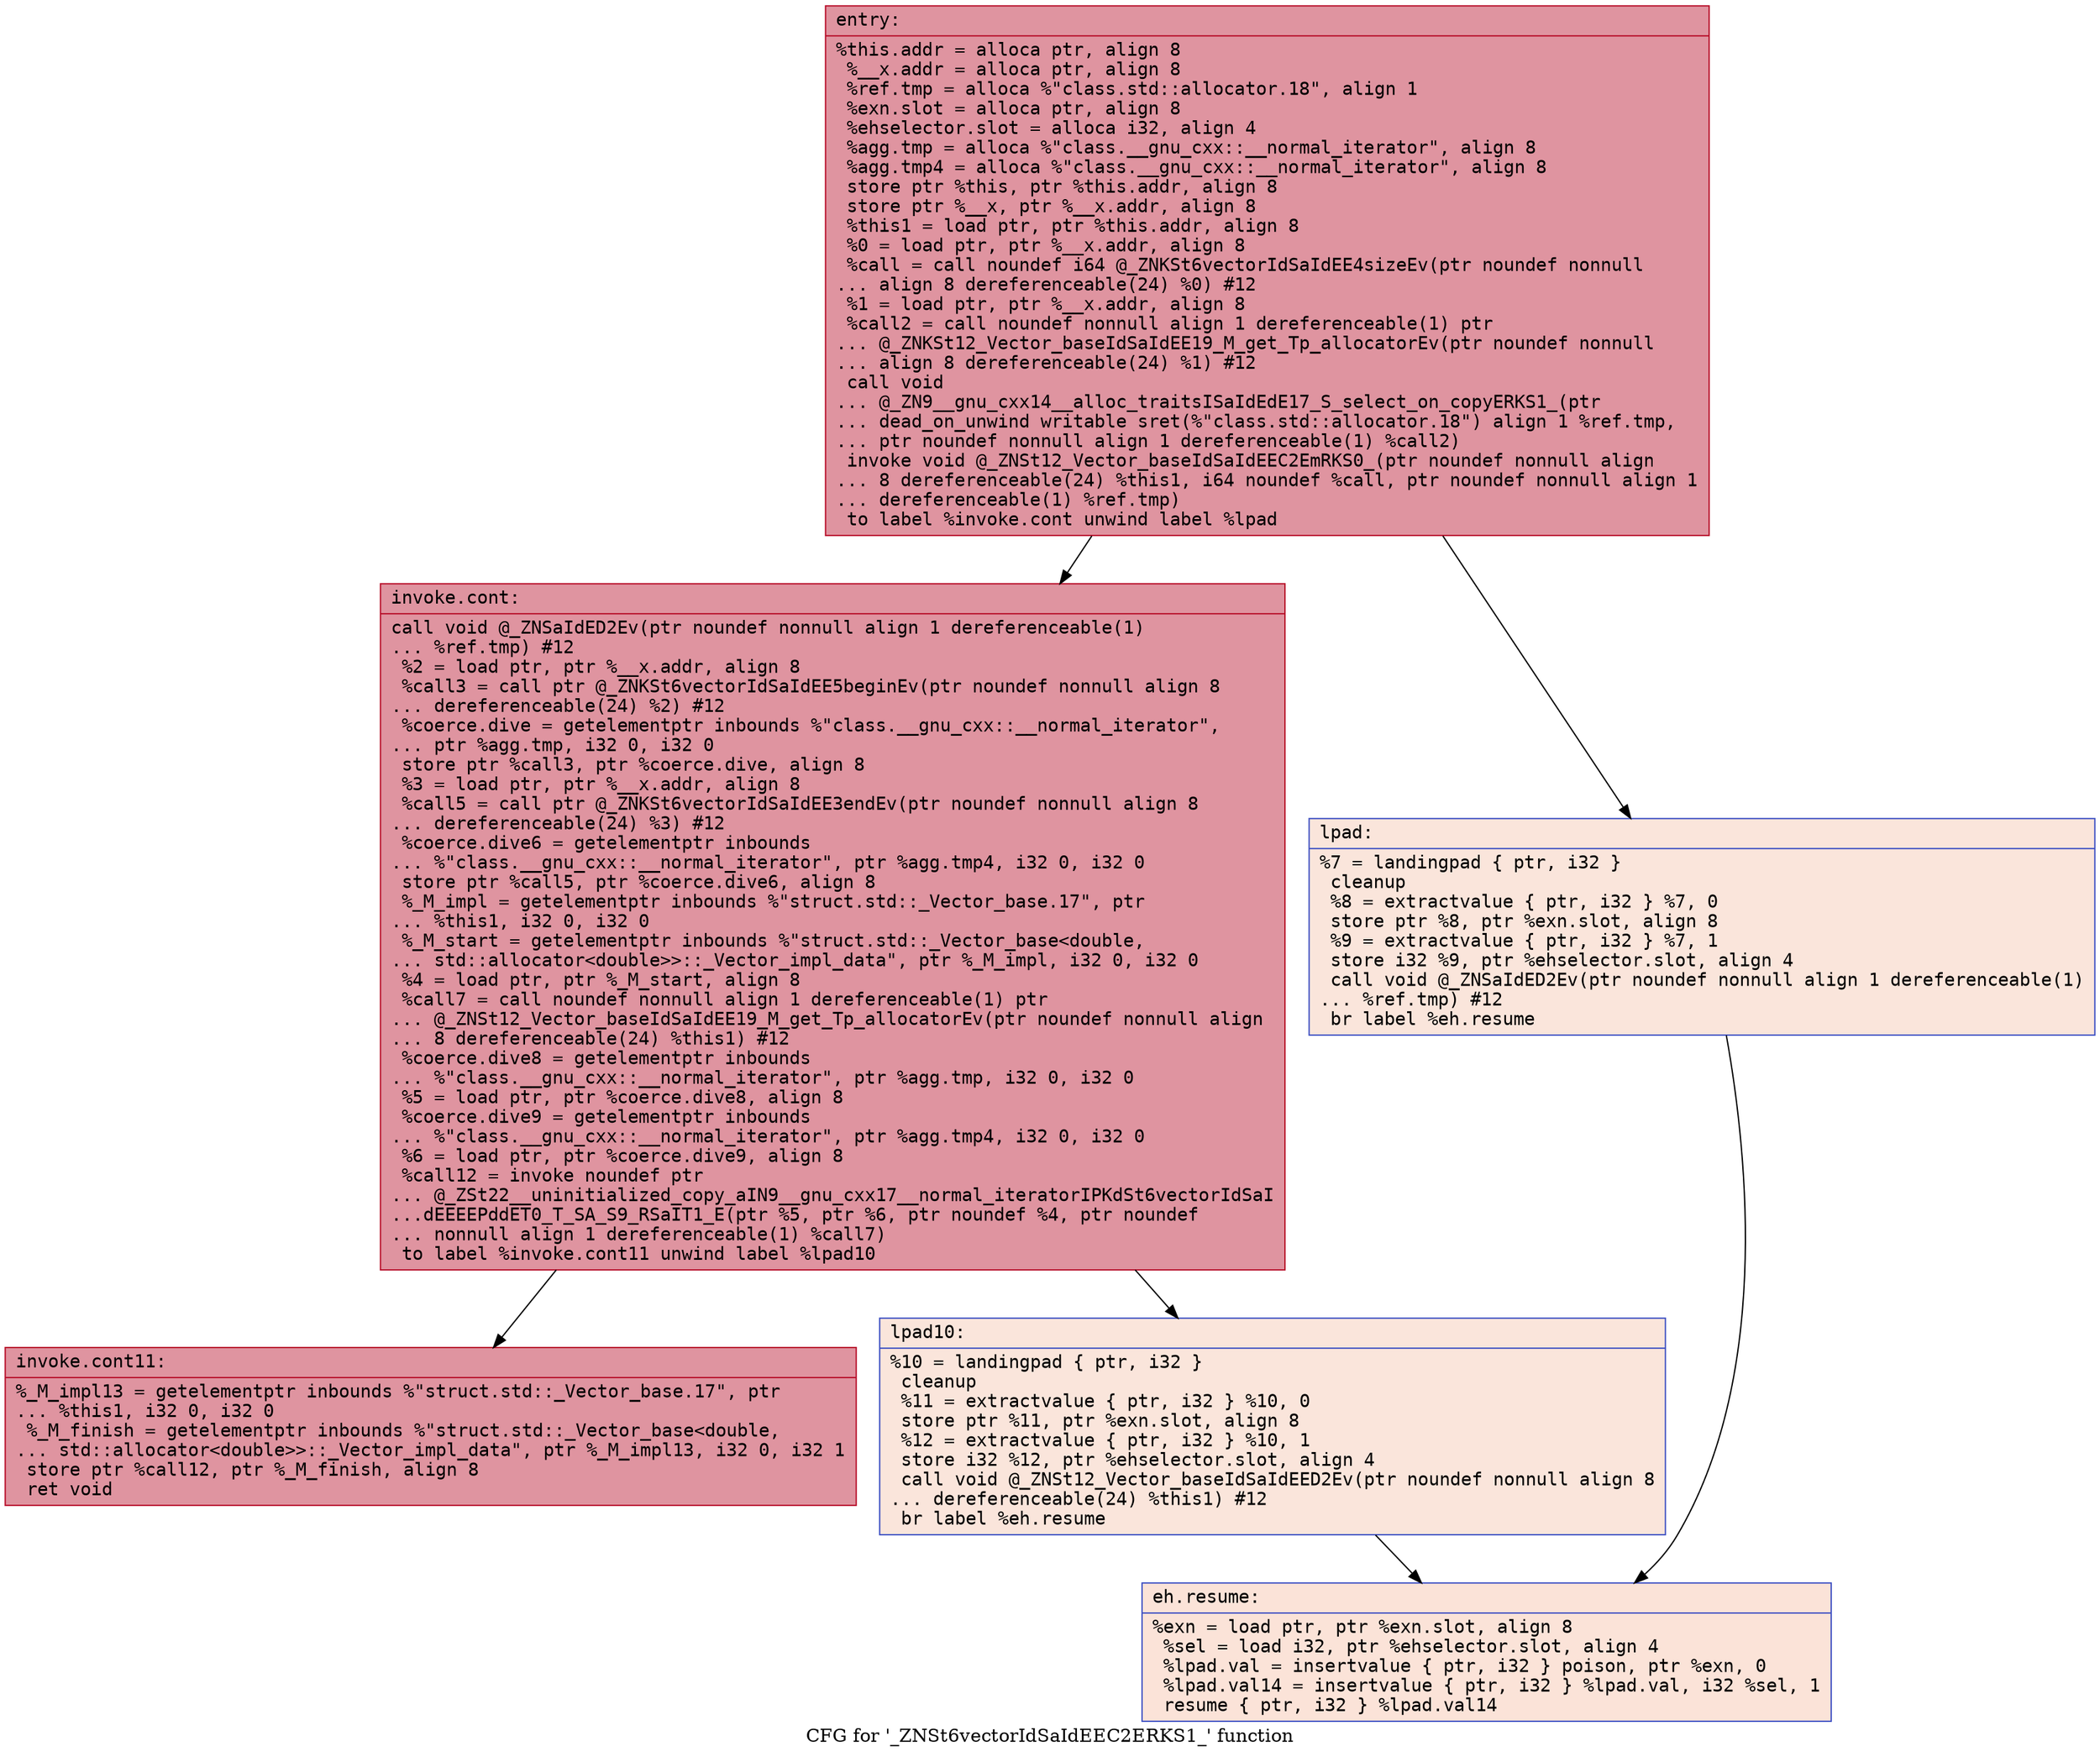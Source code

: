 digraph "CFG for '_ZNSt6vectorIdSaIdEEC2ERKS1_' function" {
	label="CFG for '_ZNSt6vectorIdSaIdEEC2ERKS1_' function";

	Node0x55e722d61520 [shape=record,color="#b70d28ff", style=filled, fillcolor="#b70d2870" fontname="Courier",label="{entry:\l|  %this.addr = alloca ptr, align 8\l  %__x.addr = alloca ptr, align 8\l  %ref.tmp = alloca %\"class.std::allocator.18\", align 1\l  %exn.slot = alloca ptr, align 8\l  %ehselector.slot = alloca i32, align 4\l  %agg.tmp = alloca %\"class.__gnu_cxx::__normal_iterator\", align 8\l  %agg.tmp4 = alloca %\"class.__gnu_cxx::__normal_iterator\", align 8\l  store ptr %this, ptr %this.addr, align 8\l  store ptr %__x, ptr %__x.addr, align 8\l  %this1 = load ptr, ptr %this.addr, align 8\l  %0 = load ptr, ptr %__x.addr, align 8\l  %call = call noundef i64 @_ZNKSt6vectorIdSaIdEE4sizeEv(ptr noundef nonnull\l... align 8 dereferenceable(24) %0) #12\l  %1 = load ptr, ptr %__x.addr, align 8\l  %call2 = call noundef nonnull align 1 dereferenceable(1) ptr\l... @_ZNKSt12_Vector_baseIdSaIdEE19_M_get_Tp_allocatorEv(ptr noundef nonnull\l... align 8 dereferenceable(24) %1) #12\l  call void\l... @_ZN9__gnu_cxx14__alloc_traitsISaIdEdE17_S_select_on_copyERKS1_(ptr\l... dead_on_unwind writable sret(%\"class.std::allocator.18\") align 1 %ref.tmp,\l... ptr noundef nonnull align 1 dereferenceable(1) %call2)\l  invoke void @_ZNSt12_Vector_baseIdSaIdEEC2EmRKS0_(ptr noundef nonnull align\l... 8 dereferenceable(24) %this1, i64 noundef %call, ptr noundef nonnull align 1\l... dereferenceable(1) %ref.tmp)\l          to label %invoke.cont unwind label %lpad\l}"];
	Node0x55e722d61520 -> Node0x55e722d62070[tooltip="entry -> invoke.cont\nProbability 100.00%" ];
	Node0x55e722d61520 -> Node0x55e722d622e0[tooltip="entry -> lpad\nProbability 0.00%" ];
	Node0x55e722d62070 [shape=record,color="#b70d28ff", style=filled, fillcolor="#b70d2870" fontname="Courier",label="{invoke.cont:\l|  call void @_ZNSaIdED2Ev(ptr noundef nonnull align 1 dereferenceable(1)\l... %ref.tmp) #12\l  %2 = load ptr, ptr %__x.addr, align 8\l  %call3 = call ptr @_ZNKSt6vectorIdSaIdEE5beginEv(ptr noundef nonnull align 8\l... dereferenceable(24) %2) #12\l  %coerce.dive = getelementptr inbounds %\"class.__gnu_cxx::__normal_iterator\",\l... ptr %agg.tmp, i32 0, i32 0\l  store ptr %call3, ptr %coerce.dive, align 8\l  %3 = load ptr, ptr %__x.addr, align 8\l  %call5 = call ptr @_ZNKSt6vectorIdSaIdEE3endEv(ptr noundef nonnull align 8\l... dereferenceable(24) %3) #12\l  %coerce.dive6 = getelementptr inbounds\l... %\"class.__gnu_cxx::__normal_iterator\", ptr %agg.tmp4, i32 0, i32 0\l  store ptr %call5, ptr %coerce.dive6, align 8\l  %_M_impl = getelementptr inbounds %\"struct.std::_Vector_base.17\", ptr\l... %this1, i32 0, i32 0\l  %_M_start = getelementptr inbounds %\"struct.std::_Vector_base\<double,\l... std::allocator\<double\>\>::_Vector_impl_data\", ptr %_M_impl, i32 0, i32 0\l  %4 = load ptr, ptr %_M_start, align 8\l  %call7 = call noundef nonnull align 1 dereferenceable(1) ptr\l... @_ZNSt12_Vector_baseIdSaIdEE19_M_get_Tp_allocatorEv(ptr noundef nonnull align\l... 8 dereferenceable(24) %this1) #12\l  %coerce.dive8 = getelementptr inbounds\l... %\"class.__gnu_cxx::__normal_iterator\", ptr %agg.tmp, i32 0, i32 0\l  %5 = load ptr, ptr %coerce.dive8, align 8\l  %coerce.dive9 = getelementptr inbounds\l... %\"class.__gnu_cxx::__normal_iterator\", ptr %agg.tmp4, i32 0, i32 0\l  %6 = load ptr, ptr %coerce.dive9, align 8\l  %call12 = invoke noundef ptr\l... @_ZSt22__uninitialized_copy_aIN9__gnu_cxx17__normal_iteratorIPKdSt6vectorIdSaI\l...dEEEEPddET0_T_SA_S9_RSaIT1_E(ptr %5, ptr %6, ptr noundef %4, ptr noundef\l... nonnull align 1 dereferenceable(1) %call7)\l          to label %invoke.cont11 unwind label %lpad10\l}"];
	Node0x55e722d62070 -> Node0x55e722d63490[tooltip="invoke.cont -> invoke.cont11\nProbability 100.00%" ];
	Node0x55e722d62070 -> Node0x55e722d61f30[tooltip="invoke.cont -> lpad10\nProbability 0.00%" ];
	Node0x55e722d63490 [shape=record,color="#b70d28ff", style=filled, fillcolor="#b70d2870" fontname="Courier",label="{invoke.cont11:\l|  %_M_impl13 = getelementptr inbounds %\"struct.std::_Vector_base.17\", ptr\l... %this1, i32 0, i32 0\l  %_M_finish = getelementptr inbounds %\"struct.std::_Vector_base\<double,\l... std::allocator\<double\>\>::_Vector_impl_data\", ptr %_M_impl13, i32 0, i32 1\l  store ptr %call12, ptr %_M_finish, align 8\l  ret void\l}"];
	Node0x55e722d622e0 [shape=record,color="#3d50c3ff", style=filled, fillcolor="#f4c5ad70" fontname="Courier",label="{lpad:\l|  %7 = landingpad \{ ptr, i32 \}\l          cleanup\l  %8 = extractvalue \{ ptr, i32 \} %7, 0\l  store ptr %8, ptr %exn.slot, align 8\l  %9 = extractvalue \{ ptr, i32 \} %7, 1\l  store i32 %9, ptr %ehselector.slot, align 4\l  call void @_ZNSaIdED2Ev(ptr noundef nonnull align 1 dereferenceable(1)\l... %ref.tmp) #12\l  br label %eh.resume\l}"];
	Node0x55e722d622e0 -> Node0x55e722d64180[tooltip="lpad -> eh.resume\nProbability 100.00%" ];
	Node0x55e722d61f30 [shape=record,color="#3d50c3ff", style=filled, fillcolor="#f4c5ad70" fontname="Courier",label="{lpad10:\l|  %10 = landingpad \{ ptr, i32 \}\l          cleanup\l  %11 = extractvalue \{ ptr, i32 \} %10, 0\l  store ptr %11, ptr %exn.slot, align 8\l  %12 = extractvalue \{ ptr, i32 \} %10, 1\l  store i32 %12, ptr %ehselector.slot, align 4\l  call void @_ZNSt12_Vector_baseIdSaIdEED2Ev(ptr noundef nonnull align 8\l... dereferenceable(24) %this1) #12\l  br label %eh.resume\l}"];
	Node0x55e722d61f30 -> Node0x55e722d64180[tooltip="lpad10 -> eh.resume\nProbability 100.00%" ];
	Node0x55e722d64180 [shape=record,color="#3d50c3ff", style=filled, fillcolor="#f6bfa670" fontname="Courier",label="{eh.resume:\l|  %exn = load ptr, ptr %exn.slot, align 8\l  %sel = load i32, ptr %ehselector.slot, align 4\l  %lpad.val = insertvalue \{ ptr, i32 \} poison, ptr %exn, 0\l  %lpad.val14 = insertvalue \{ ptr, i32 \} %lpad.val, i32 %sel, 1\l  resume \{ ptr, i32 \} %lpad.val14\l}"];
}
